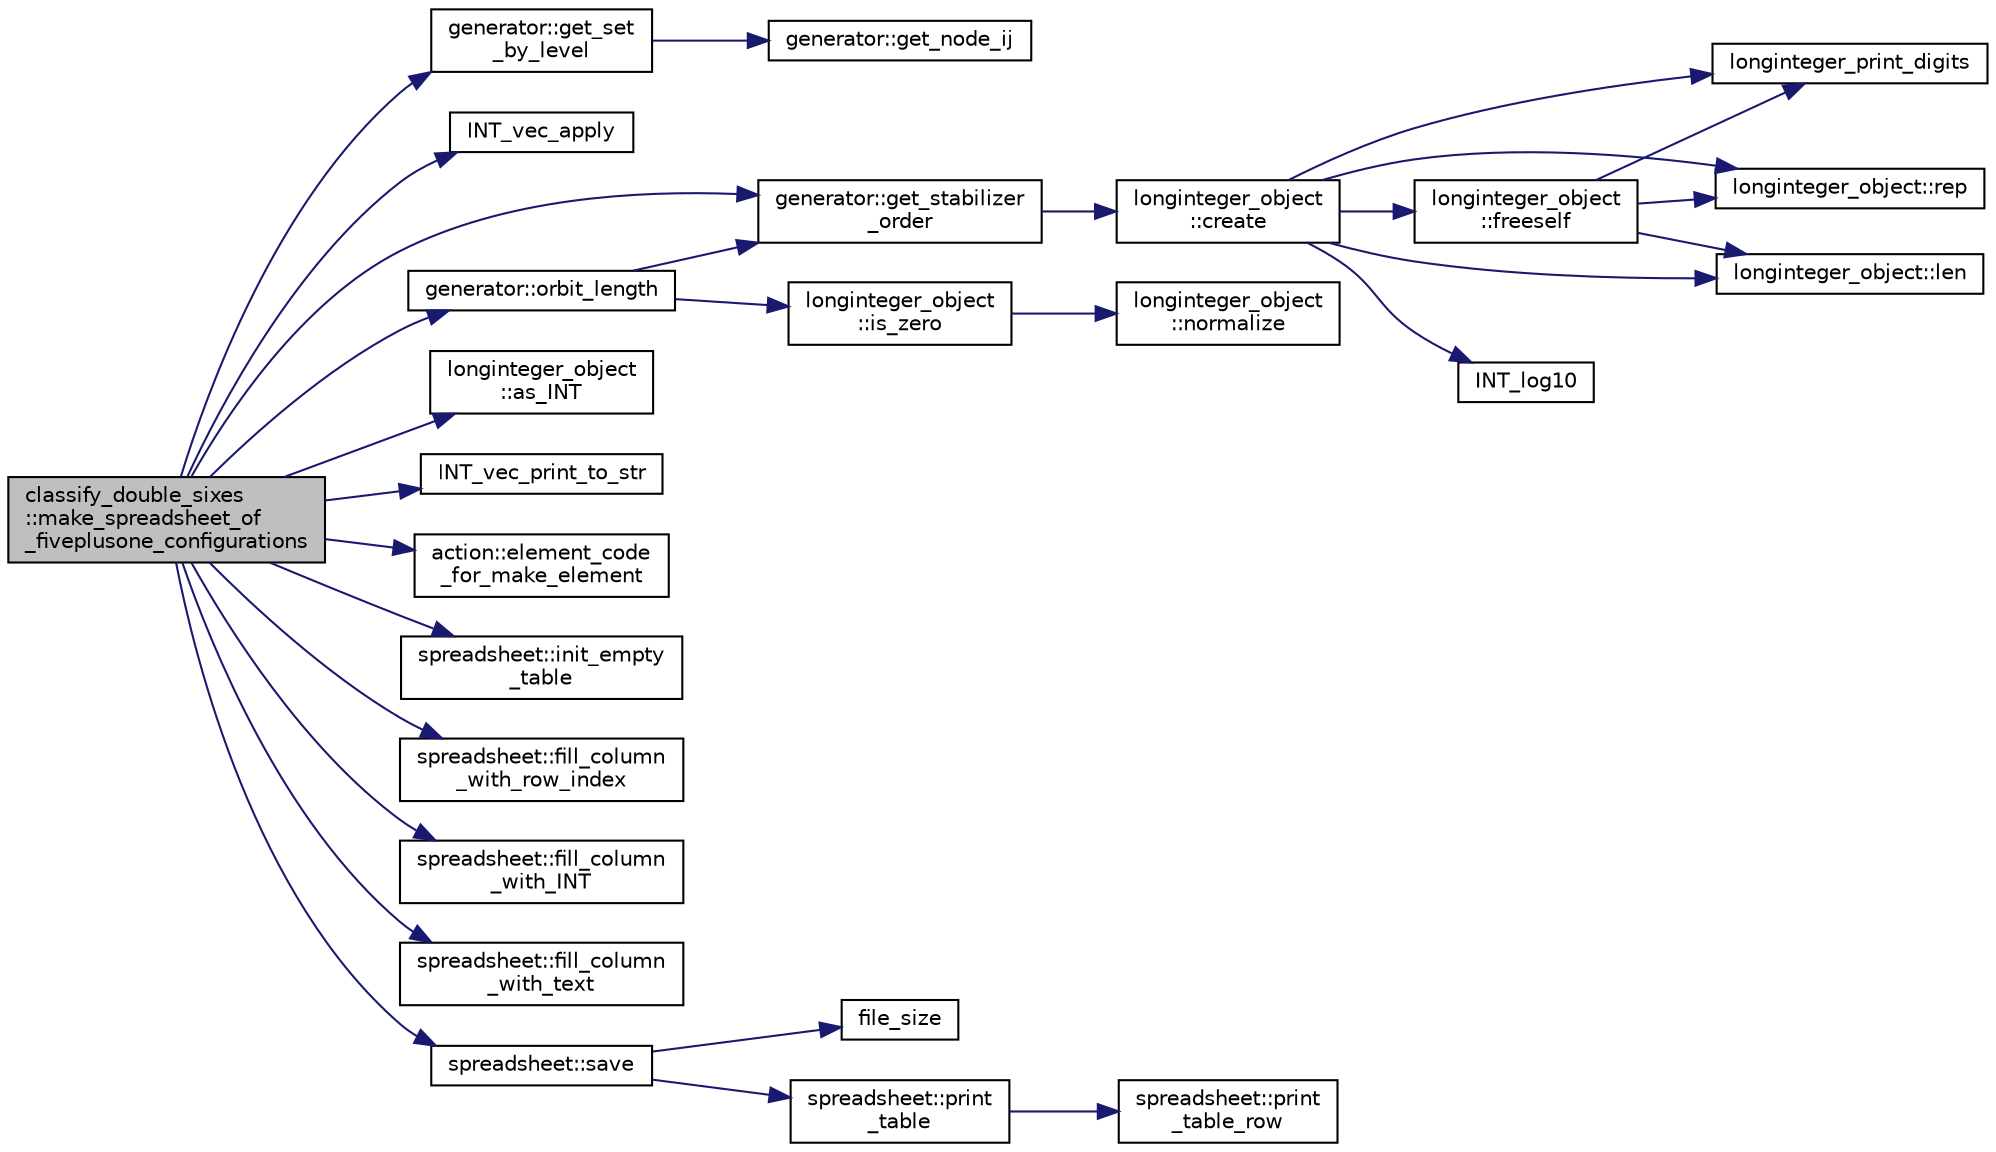 digraph "classify_double_sixes::make_spreadsheet_of_fiveplusone_configurations"
{
  edge [fontname="Helvetica",fontsize="10",labelfontname="Helvetica",labelfontsize="10"];
  node [fontname="Helvetica",fontsize="10",shape=record];
  rankdir="LR";
  Node2607 [label="classify_double_sixes\l::make_spreadsheet_of\l_fiveplusone_configurations",height=0.2,width=0.4,color="black", fillcolor="grey75", style="filled", fontcolor="black"];
  Node2607 -> Node2608 [color="midnightblue",fontsize="10",style="solid",fontname="Helvetica"];
  Node2608 [label="generator::get_set\l_by_level",height=0.2,width=0.4,color="black", fillcolor="white", style="filled",URL="$d7/d73/classgenerator.html#a3012a80d862b42c848b84584389c8594"];
  Node2608 -> Node2609 [color="midnightblue",fontsize="10",style="solid",fontname="Helvetica"];
  Node2609 [label="generator::get_node_ij",height=0.2,width=0.4,color="black", fillcolor="white", style="filled",URL="$d7/d73/classgenerator.html#a8cea5411b42336694738530732ede540"];
  Node2607 -> Node2610 [color="midnightblue",fontsize="10",style="solid",fontname="Helvetica"];
  Node2610 [label="INT_vec_apply",height=0.2,width=0.4,color="black", fillcolor="white", style="filled",URL="$d5/db4/io__and__os_8h.html#a213a3e5aef54660073ad609492538df6"];
  Node2607 -> Node2611 [color="midnightblue",fontsize="10",style="solid",fontname="Helvetica"];
  Node2611 [label="generator::get_stabilizer\l_order",height=0.2,width=0.4,color="black", fillcolor="white", style="filled",URL="$d7/d73/classgenerator.html#a2a03fc974c76e47e999f3abc99e6b81d"];
  Node2611 -> Node2612 [color="midnightblue",fontsize="10",style="solid",fontname="Helvetica"];
  Node2612 [label="longinteger_object\l::create",height=0.2,width=0.4,color="black", fillcolor="white", style="filled",URL="$dd/d7e/classlonginteger__object.html#a95d2eebc60849c3963a49298b1f498c2"];
  Node2612 -> Node2613 [color="midnightblue",fontsize="10",style="solid",fontname="Helvetica"];
  Node2613 [label="longinteger_object\l::freeself",height=0.2,width=0.4,color="black", fillcolor="white", style="filled",URL="$dd/d7e/classlonginteger__object.html#a06450f8c4795d81da6d680830ef958a1"];
  Node2613 -> Node2614 [color="midnightblue",fontsize="10",style="solid",fontname="Helvetica"];
  Node2614 [label="longinteger_print_digits",height=0.2,width=0.4,color="black", fillcolor="white", style="filled",URL="$de/dc5/algebra__and__number__theory_8h.html#ac2bac7b12f5b6440b8dad275cd7a157d"];
  Node2613 -> Node2615 [color="midnightblue",fontsize="10",style="solid",fontname="Helvetica"];
  Node2615 [label="longinteger_object::rep",height=0.2,width=0.4,color="black", fillcolor="white", style="filled",URL="$dd/d7e/classlonginteger__object.html#a3ecaf12738cc721d281c416503f241e2"];
  Node2613 -> Node2616 [color="midnightblue",fontsize="10",style="solid",fontname="Helvetica"];
  Node2616 [label="longinteger_object::len",height=0.2,width=0.4,color="black", fillcolor="white", style="filled",URL="$dd/d7e/classlonginteger__object.html#a0bfeae35be8a6fd44ed7f76413596ab1"];
  Node2612 -> Node2617 [color="midnightblue",fontsize="10",style="solid",fontname="Helvetica"];
  Node2617 [label="INT_log10",height=0.2,width=0.4,color="black", fillcolor="white", style="filled",URL="$de/dc5/algebra__and__number__theory_8h.html#a98bc0a6c562370a355165d2538dac250"];
  Node2612 -> Node2614 [color="midnightblue",fontsize="10",style="solid",fontname="Helvetica"];
  Node2612 -> Node2615 [color="midnightblue",fontsize="10",style="solid",fontname="Helvetica"];
  Node2612 -> Node2616 [color="midnightblue",fontsize="10",style="solid",fontname="Helvetica"];
  Node2607 -> Node2618 [color="midnightblue",fontsize="10",style="solid",fontname="Helvetica"];
  Node2618 [label="generator::orbit_length",height=0.2,width=0.4,color="black", fillcolor="white", style="filled",URL="$d7/d73/classgenerator.html#a38a102d644c03c18ad901f1a815a7f6c"];
  Node2618 -> Node2611 [color="midnightblue",fontsize="10",style="solid",fontname="Helvetica"];
  Node2618 -> Node2619 [color="midnightblue",fontsize="10",style="solid",fontname="Helvetica"];
  Node2619 [label="longinteger_object\l::is_zero",height=0.2,width=0.4,color="black", fillcolor="white", style="filled",URL="$dd/d7e/classlonginteger__object.html#a0946732d08e5180a00480f4c40667101"];
  Node2619 -> Node2620 [color="midnightblue",fontsize="10",style="solid",fontname="Helvetica"];
  Node2620 [label="longinteger_object\l::normalize",height=0.2,width=0.4,color="black", fillcolor="white", style="filled",URL="$dd/d7e/classlonginteger__object.html#ae27040d862a5624e98fc9582daa889ee"];
  Node2607 -> Node2621 [color="midnightblue",fontsize="10",style="solid",fontname="Helvetica"];
  Node2621 [label="longinteger_object\l::as_INT",height=0.2,width=0.4,color="black", fillcolor="white", style="filled",URL="$dd/d7e/classlonginteger__object.html#afb992d4679a6741acc63c8bcba27971e"];
  Node2607 -> Node2622 [color="midnightblue",fontsize="10",style="solid",fontname="Helvetica"];
  Node2622 [label="INT_vec_print_to_str",height=0.2,width=0.4,color="black", fillcolor="white", style="filled",URL="$d5/db4/io__and__os_8h.html#abadd2acf410e5c491f6740899538160d"];
  Node2607 -> Node2623 [color="midnightblue",fontsize="10",style="solid",fontname="Helvetica"];
  Node2623 [label="action::element_code\l_for_make_element",height=0.2,width=0.4,color="black", fillcolor="white", style="filled",URL="$d2/d86/classaction.html#a26fc160074c8b4defaeb54b3b383cce6"];
  Node2607 -> Node2624 [color="midnightblue",fontsize="10",style="solid",fontname="Helvetica"];
  Node2624 [label="spreadsheet::init_empty\l_table",height=0.2,width=0.4,color="black", fillcolor="white", style="filled",URL="$d8/d11/classspreadsheet.html#ad941232fa1d9ccf29fcebb8e56c15681"];
  Node2607 -> Node2625 [color="midnightblue",fontsize="10",style="solid",fontname="Helvetica"];
  Node2625 [label="spreadsheet::fill_column\l_with_row_index",height=0.2,width=0.4,color="black", fillcolor="white", style="filled",URL="$d8/d11/classspreadsheet.html#a24ffe3a895380385eb9d60c1a4389157"];
  Node2607 -> Node2626 [color="midnightblue",fontsize="10",style="solid",fontname="Helvetica"];
  Node2626 [label="spreadsheet::fill_column\l_with_INT",height=0.2,width=0.4,color="black", fillcolor="white", style="filled",URL="$d8/d11/classspreadsheet.html#aab09e262f663de456c6a1ff9fc2b977c"];
  Node2607 -> Node2627 [color="midnightblue",fontsize="10",style="solid",fontname="Helvetica"];
  Node2627 [label="spreadsheet::fill_column\l_with_text",height=0.2,width=0.4,color="black", fillcolor="white", style="filled",URL="$d8/d11/classspreadsheet.html#a7b49e3dfb10f5cdd57bacd4d21a60e3c"];
  Node2607 -> Node2628 [color="midnightblue",fontsize="10",style="solid",fontname="Helvetica"];
  Node2628 [label="spreadsheet::save",height=0.2,width=0.4,color="black", fillcolor="white", style="filled",URL="$d8/d11/classspreadsheet.html#ac8744dac17eef1474584aae9551927f6"];
  Node2628 -> Node2629 [color="midnightblue",fontsize="10",style="solid",fontname="Helvetica"];
  Node2629 [label="spreadsheet::print\l_table",height=0.2,width=0.4,color="black", fillcolor="white", style="filled",URL="$d8/d11/classspreadsheet.html#a0760eae2a96ee698fef84cd8f2655197"];
  Node2629 -> Node2630 [color="midnightblue",fontsize="10",style="solid",fontname="Helvetica"];
  Node2630 [label="spreadsheet::print\l_table_row",height=0.2,width=0.4,color="black", fillcolor="white", style="filled",URL="$d8/d11/classspreadsheet.html#a4ce933b94f321f9eb1c4b212e44c5461"];
  Node2628 -> Node2631 [color="midnightblue",fontsize="10",style="solid",fontname="Helvetica"];
  Node2631 [label="file_size",height=0.2,width=0.4,color="black", fillcolor="white", style="filled",URL="$df/dbf/sajeeb_8_c.html#a5c37cf5785204b6e9adf647dc14d0e50"];
}
